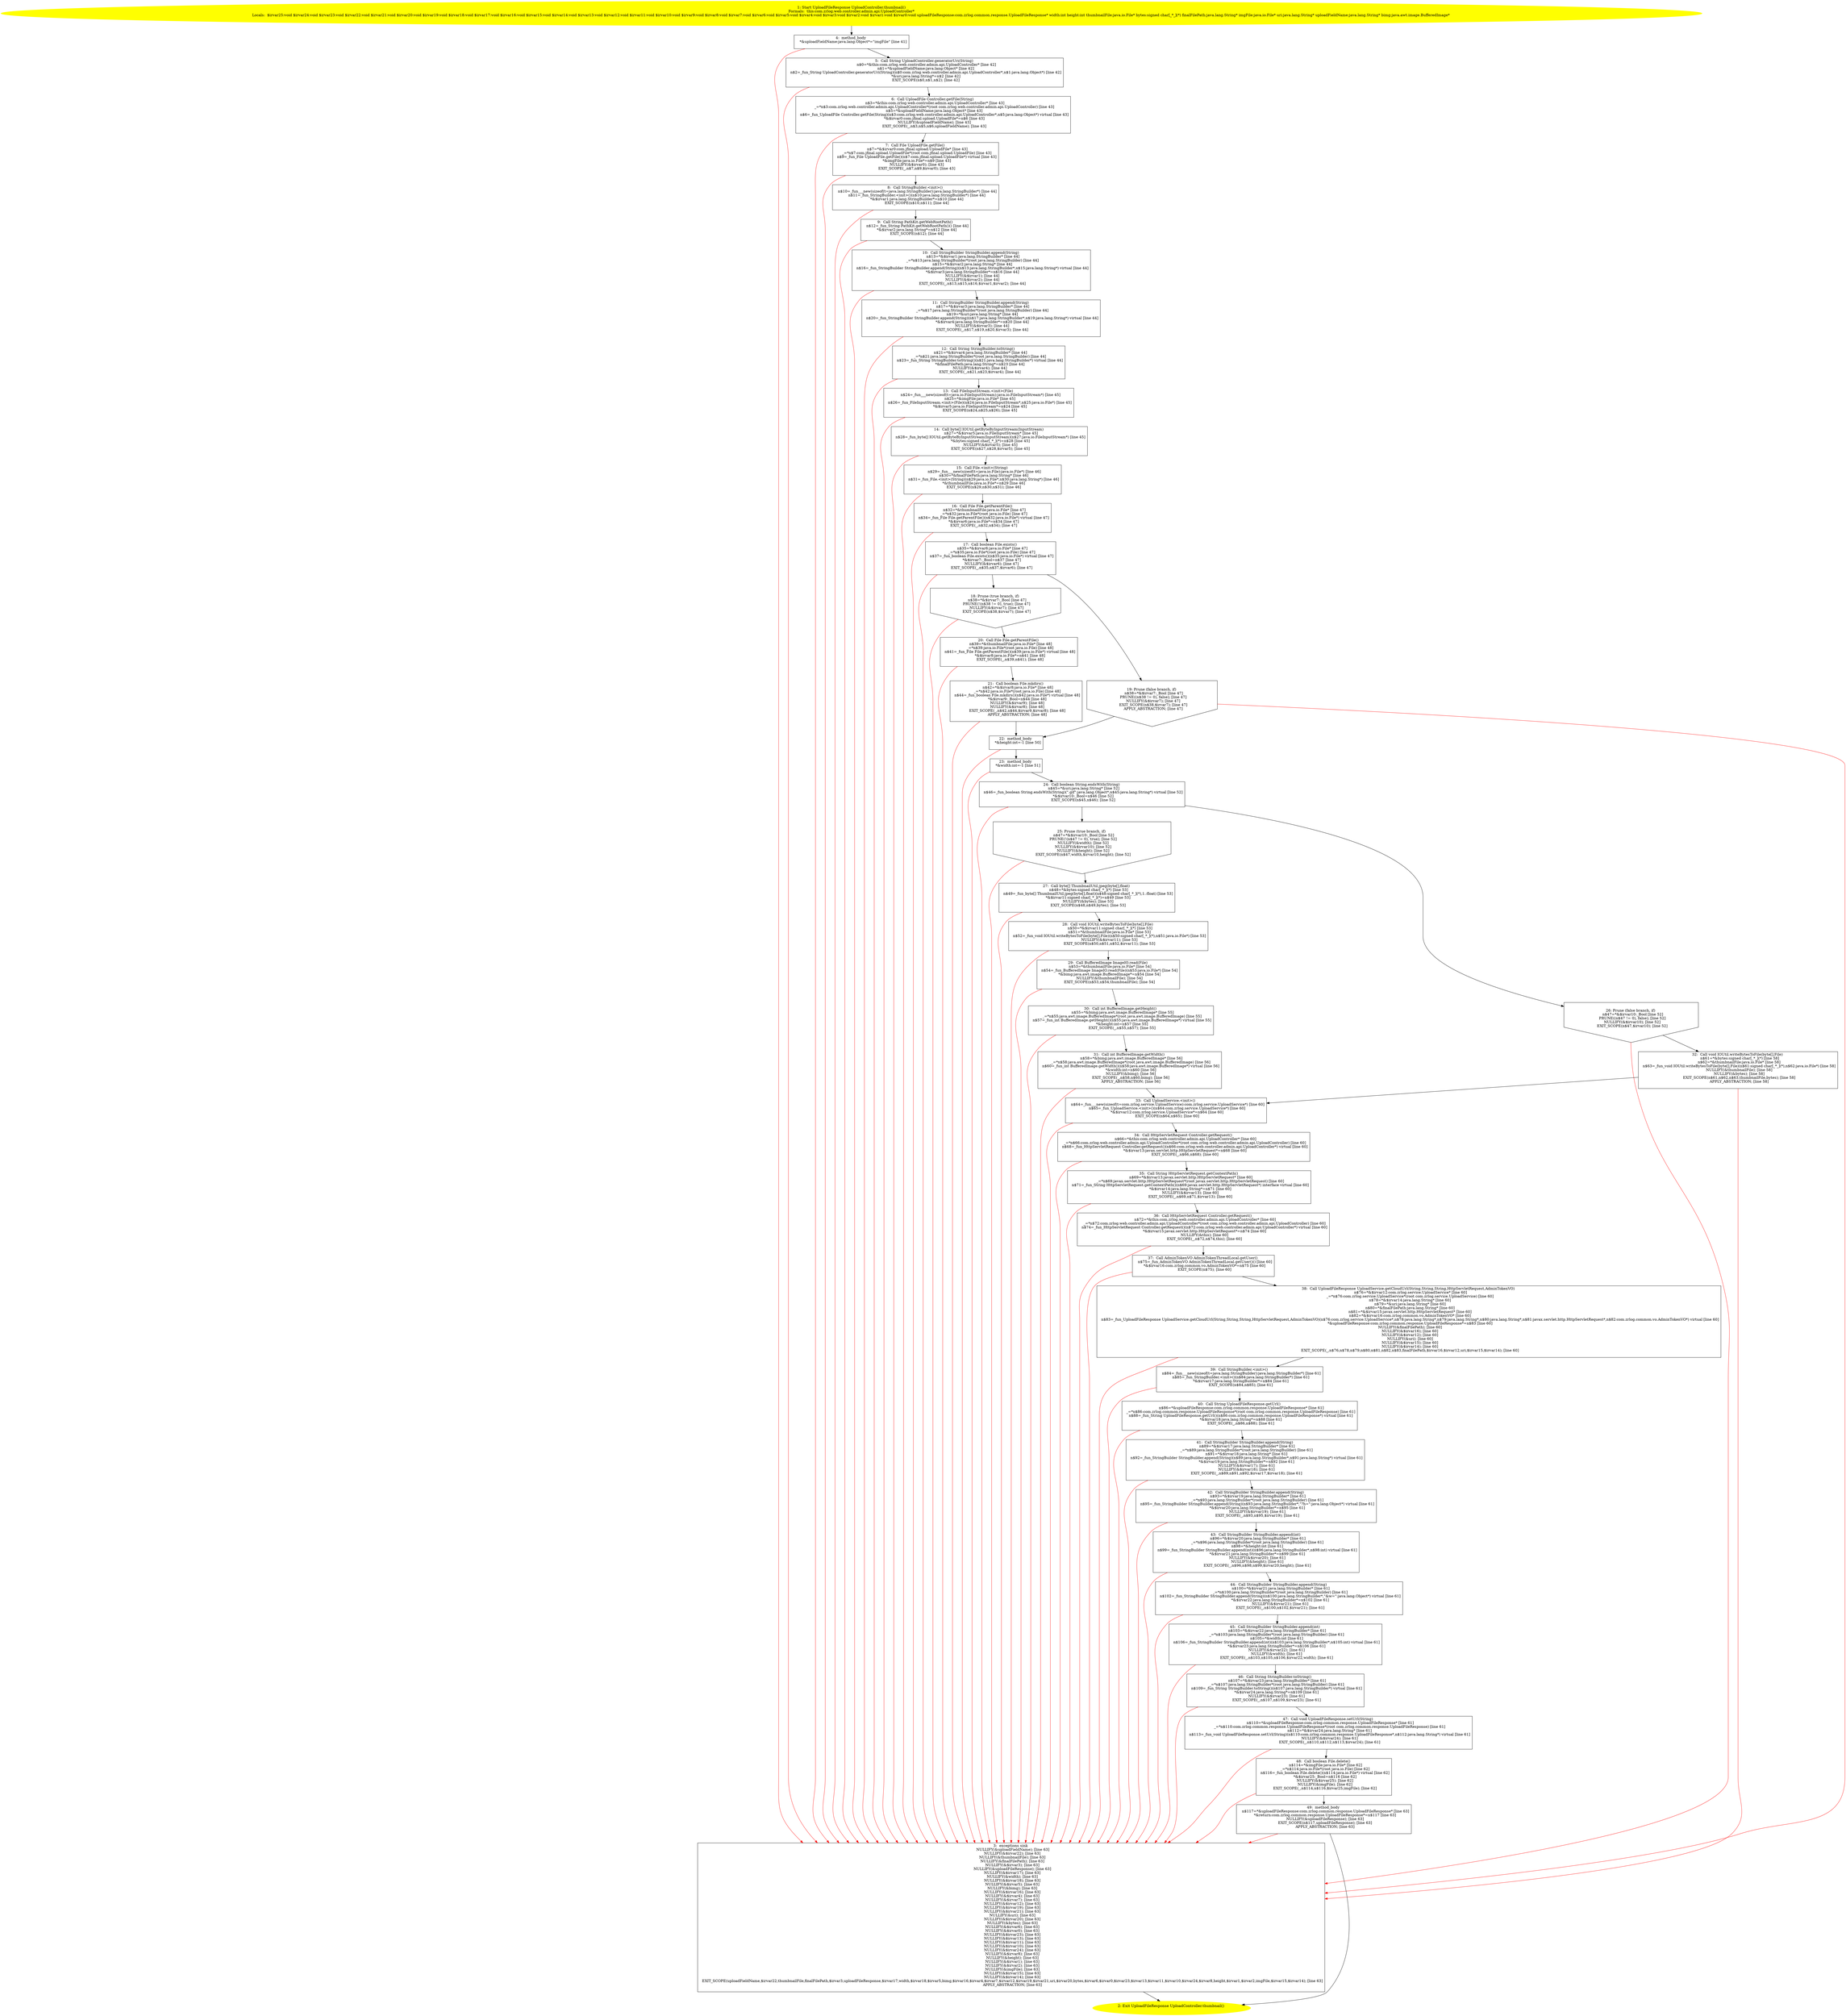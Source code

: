 /* @generated */
digraph cfg {
"com.zrlog.web.controller.admin.api.UploadController.thumbnail():com.zrlog.common.response.UploadFile.7b20290a566579d597e1da81c34c3c83_1" [label="1: Start UploadFileResponse UploadController.thumbnail()\nFormals:  this:com.zrlog.web.controller.admin.api.UploadController*\nLocals:  $irvar25:void $irvar24:void $irvar23:void $irvar22:void $irvar21:void $irvar20:void $irvar19:void $irvar18:void $irvar17:void $irvar16:void $irvar15:void $irvar14:void $irvar13:void $irvar12:void $irvar11:void $irvar10:void $irvar9:void $irvar8:void $irvar7:void $irvar6:void $irvar5:void $irvar4:void $irvar3:void $irvar2:void $irvar1:void $irvar0:void uploadFileResponse:com.zrlog.common.response.UploadFileResponse* width:int height:int thumbnailFile:java.io.File* bytes:signed char[_*_](*) finalFilePath:java.lang.String* imgFile:java.io.File* uri:java.lang.String* uploadFieldName:java.lang.String* bimg:java.awt.image.BufferedImage* \n  " color=yellow style=filled]
	

	 "com.zrlog.web.controller.admin.api.UploadController.thumbnail():com.zrlog.common.response.UploadFile.7b20290a566579d597e1da81c34c3c83_1" -> "com.zrlog.web.controller.admin.api.UploadController.thumbnail():com.zrlog.common.response.UploadFile.7b20290a566579d597e1da81c34c3c83_4" ;
"com.zrlog.web.controller.admin.api.UploadController.thumbnail():com.zrlog.common.response.UploadFile.7b20290a566579d597e1da81c34c3c83_2" [label="2: Exit UploadFileResponse UploadController.thumbnail() \n  " color=yellow style=filled]
	

"com.zrlog.web.controller.admin.api.UploadController.thumbnail():com.zrlog.common.response.UploadFile.7b20290a566579d597e1da81c34c3c83_3" [label="3:  exceptions sink \n   NULLIFY(&uploadFieldName); [line 63]\n  NULLIFY(&$irvar22); [line 63]\n  NULLIFY(&thumbnailFile); [line 63]\n  NULLIFY(&finalFilePath); [line 63]\n  NULLIFY(&$irvar3); [line 63]\n  NULLIFY(&uploadFileResponse); [line 63]\n  NULLIFY(&$irvar17); [line 63]\n  NULLIFY(&width); [line 63]\n  NULLIFY(&$irvar18); [line 63]\n  NULLIFY(&$irvar5); [line 63]\n  NULLIFY(&bimg); [line 63]\n  NULLIFY(&$irvar16); [line 63]\n  NULLIFY(&$irvar4); [line 63]\n  NULLIFY(&$irvar7); [line 63]\n  NULLIFY(&$irvar12); [line 63]\n  NULLIFY(&$irvar19); [line 63]\n  NULLIFY(&$irvar21); [line 63]\n  NULLIFY(&uri); [line 63]\n  NULLIFY(&$irvar20); [line 63]\n  NULLIFY(&bytes); [line 63]\n  NULLIFY(&$irvar6); [line 63]\n  NULLIFY(&$irvar0); [line 63]\n  NULLIFY(&$irvar23); [line 63]\n  NULLIFY(&$irvar13); [line 63]\n  NULLIFY(&$irvar11); [line 63]\n  NULLIFY(&$irvar10); [line 63]\n  NULLIFY(&$irvar24); [line 63]\n  NULLIFY(&$irvar8); [line 63]\n  NULLIFY(&height); [line 63]\n  NULLIFY(&$irvar1); [line 63]\n  NULLIFY(&$irvar2); [line 63]\n  NULLIFY(&imgFile); [line 63]\n  NULLIFY(&$irvar15); [line 63]\n  NULLIFY(&$irvar14); [line 63]\n  EXIT_SCOPE(uploadFieldName,$irvar22,thumbnailFile,finalFilePath,$irvar3,uploadFileResponse,$irvar17,width,$irvar18,$irvar5,bimg,$irvar16,$irvar4,$irvar7,$irvar12,$irvar19,$irvar21,uri,$irvar20,bytes,$irvar6,$irvar0,$irvar23,$irvar13,$irvar11,$irvar10,$irvar24,$irvar8,height,$irvar1,$irvar2,imgFile,$irvar15,$irvar14); [line 63]\n  APPLY_ABSTRACTION; [line 63]\n " shape="box"]
	

	 "com.zrlog.web.controller.admin.api.UploadController.thumbnail():com.zrlog.common.response.UploadFile.7b20290a566579d597e1da81c34c3c83_3" -> "com.zrlog.web.controller.admin.api.UploadController.thumbnail():com.zrlog.common.response.UploadFile.7b20290a566579d597e1da81c34c3c83_2" ;
"com.zrlog.web.controller.admin.api.UploadController.thumbnail():com.zrlog.common.response.UploadFile.7b20290a566579d597e1da81c34c3c83_4" [label="4:  method_body \n   *&uploadFieldName:java.lang.Object*=\"imgFile\" [line 41]\n " shape="box"]
	

	 "com.zrlog.web.controller.admin.api.UploadController.thumbnail():com.zrlog.common.response.UploadFile.7b20290a566579d597e1da81c34c3c83_4" -> "com.zrlog.web.controller.admin.api.UploadController.thumbnail():com.zrlog.common.response.UploadFile.7b20290a566579d597e1da81c34c3c83_5" ;
	 "com.zrlog.web.controller.admin.api.UploadController.thumbnail():com.zrlog.common.response.UploadFile.7b20290a566579d597e1da81c34c3c83_4" -> "com.zrlog.web.controller.admin.api.UploadController.thumbnail():com.zrlog.common.response.UploadFile.7b20290a566579d597e1da81c34c3c83_3" [color="red" ];
"com.zrlog.web.controller.admin.api.UploadController.thumbnail():com.zrlog.common.response.UploadFile.7b20290a566579d597e1da81c34c3c83_5" [label="5:  Call String UploadController.generatorUri(String) \n   n$0=*&this:com.zrlog.web.controller.admin.api.UploadController* [line 42]\n  n$1=*&uploadFieldName:java.lang.Object* [line 42]\n  n$2=_fun_String UploadController.generatorUri(String)(n$0:com.zrlog.web.controller.admin.api.UploadController*,n$1:java.lang.Object*) [line 42]\n  *&uri:java.lang.String*=n$2 [line 42]\n  EXIT_SCOPE(n$0,n$1,n$2); [line 42]\n " shape="box"]
	

	 "com.zrlog.web.controller.admin.api.UploadController.thumbnail():com.zrlog.common.response.UploadFile.7b20290a566579d597e1da81c34c3c83_5" -> "com.zrlog.web.controller.admin.api.UploadController.thumbnail():com.zrlog.common.response.UploadFile.7b20290a566579d597e1da81c34c3c83_6" ;
	 "com.zrlog.web.controller.admin.api.UploadController.thumbnail():com.zrlog.common.response.UploadFile.7b20290a566579d597e1da81c34c3c83_5" -> "com.zrlog.web.controller.admin.api.UploadController.thumbnail():com.zrlog.common.response.UploadFile.7b20290a566579d597e1da81c34c3c83_3" [color="red" ];
"com.zrlog.web.controller.admin.api.UploadController.thumbnail():com.zrlog.common.response.UploadFile.7b20290a566579d597e1da81c34c3c83_6" [label="6:  Call UploadFile Controller.getFile(String) \n   n$3=*&this:com.zrlog.web.controller.admin.api.UploadController* [line 43]\n  _=*n$3:com.zrlog.web.controller.admin.api.UploadController*(root com.zrlog.web.controller.admin.api.UploadController) [line 43]\n  n$5=*&uploadFieldName:java.lang.Object* [line 43]\n  n$6=_fun_UploadFile Controller.getFile(String)(n$3:com.zrlog.web.controller.admin.api.UploadController*,n$5:java.lang.Object*) virtual [line 43]\n  *&$irvar0:com.jfinal.upload.UploadFile*=n$6 [line 43]\n  NULLIFY(&uploadFieldName); [line 43]\n  EXIT_SCOPE(_,n$3,n$5,n$6,uploadFieldName); [line 43]\n " shape="box"]
	

	 "com.zrlog.web.controller.admin.api.UploadController.thumbnail():com.zrlog.common.response.UploadFile.7b20290a566579d597e1da81c34c3c83_6" -> "com.zrlog.web.controller.admin.api.UploadController.thumbnail():com.zrlog.common.response.UploadFile.7b20290a566579d597e1da81c34c3c83_7" ;
	 "com.zrlog.web.controller.admin.api.UploadController.thumbnail():com.zrlog.common.response.UploadFile.7b20290a566579d597e1da81c34c3c83_6" -> "com.zrlog.web.controller.admin.api.UploadController.thumbnail():com.zrlog.common.response.UploadFile.7b20290a566579d597e1da81c34c3c83_3" [color="red" ];
"com.zrlog.web.controller.admin.api.UploadController.thumbnail():com.zrlog.common.response.UploadFile.7b20290a566579d597e1da81c34c3c83_7" [label="7:  Call File UploadFile.getFile() \n   n$7=*&$irvar0:com.jfinal.upload.UploadFile* [line 43]\n  _=*n$7:com.jfinal.upload.UploadFile*(root com.jfinal.upload.UploadFile) [line 43]\n  n$9=_fun_File UploadFile.getFile()(n$7:com.jfinal.upload.UploadFile*) virtual [line 43]\n  *&imgFile:java.io.File*=n$9 [line 43]\n  NULLIFY(&$irvar0); [line 43]\n  EXIT_SCOPE(_,n$7,n$9,$irvar0); [line 43]\n " shape="box"]
	

	 "com.zrlog.web.controller.admin.api.UploadController.thumbnail():com.zrlog.common.response.UploadFile.7b20290a566579d597e1da81c34c3c83_7" -> "com.zrlog.web.controller.admin.api.UploadController.thumbnail():com.zrlog.common.response.UploadFile.7b20290a566579d597e1da81c34c3c83_8" ;
	 "com.zrlog.web.controller.admin.api.UploadController.thumbnail():com.zrlog.common.response.UploadFile.7b20290a566579d597e1da81c34c3c83_7" -> "com.zrlog.web.controller.admin.api.UploadController.thumbnail():com.zrlog.common.response.UploadFile.7b20290a566579d597e1da81c34c3c83_3" [color="red" ];
"com.zrlog.web.controller.admin.api.UploadController.thumbnail():com.zrlog.common.response.UploadFile.7b20290a566579d597e1da81c34c3c83_8" [label="8:  Call StringBuilder.<init>() \n   n$10=_fun___new(sizeof(t=java.lang.StringBuilder):java.lang.StringBuilder*) [line 44]\n  n$11=_fun_StringBuilder.<init>()(n$10:java.lang.StringBuilder*) [line 44]\n  *&$irvar1:java.lang.StringBuilder*=n$10 [line 44]\n  EXIT_SCOPE(n$10,n$11); [line 44]\n " shape="box"]
	

	 "com.zrlog.web.controller.admin.api.UploadController.thumbnail():com.zrlog.common.response.UploadFile.7b20290a566579d597e1da81c34c3c83_8" -> "com.zrlog.web.controller.admin.api.UploadController.thumbnail():com.zrlog.common.response.UploadFile.7b20290a566579d597e1da81c34c3c83_9" ;
	 "com.zrlog.web.controller.admin.api.UploadController.thumbnail():com.zrlog.common.response.UploadFile.7b20290a566579d597e1da81c34c3c83_8" -> "com.zrlog.web.controller.admin.api.UploadController.thumbnail():com.zrlog.common.response.UploadFile.7b20290a566579d597e1da81c34c3c83_3" [color="red" ];
"com.zrlog.web.controller.admin.api.UploadController.thumbnail():com.zrlog.common.response.UploadFile.7b20290a566579d597e1da81c34c3c83_9" [label="9:  Call String PathKit.getWebRootPath() \n   n$12=_fun_String PathKit.getWebRootPath()() [line 44]\n  *&$irvar2:java.lang.String*=n$12 [line 44]\n  EXIT_SCOPE(n$12); [line 44]\n " shape="box"]
	

	 "com.zrlog.web.controller.admin.api.UploadController.thumbnail():com.zrlog.common.response.UploadFile.7b20290a566579d597e1da81c34c3c83_9" -> "com.zrlog.web.controller.admin.api.UploadController.thumbnail():com.zrlog.common.response.UploadFile.7b20290a566579d597e1da81c34c3c83_10" ;
	 "com.zrlog.web.controller.admin.api.UploadController.thumbnail():com.zrlog.common.response.UploadFile.7b20290a566579d597e1da81c34c3c83_9" -> "com.zrlog.web.controller.admin.api.UploadController.thumbnail():com.zrlog.common.response.UploadFile.7b20290a566579d597e1da81c34c3c83_3" [color="red" ];
"com.zrlog.web.controller.admin.api.UploadController.thumbnail():com.zrlog.common.response.UploadFile.7b20290a566579d597e1da81c34c3c83_10" [label="10:  Call StringBuilder StringBuilder.append(String) \n   n$13=*&$irvar1:java.lang.StringBuilder* [line 44]\n  _=*n$13:java.lang.StringBuilder*(root java.lang.StringBuilder) [line 44]\n  n$15=*&$irvar2:java.lang.String* [line 44]\n  n$16=_fun_StringBuilder StringBuilder.append(String)(n$13:java.lang.StringBuilder*,n$15:java.lang.String*) virtual [line 44]\n  *&$irvar3:java.lang.StringBuilder*=n$16 [line 44]\n  NULLIFY(&$irvar1); [line 44]\n  NULLIFY(&$irvar2); [line 44]\n  EXIT_SCOPE(_,n$13,n$15,n$16,$irvar1,$irvar2); [line 44]\n " shape="box"]
	

	 "com.zrlog.web.controller.admin.api.UploadController.thumbnail():com.zrlog.common.response.UploadFile.7b20290a566579d597e1da81c34c3c83_10" -> "com.zrlog.web.controller.admin.api.UploadController.thumbnail():com.zrlog.common.response.UploadFile.7b20290a566579d597e1da81c34c3c83_11" ;
	 "com.zrlog.web.controller.admin.api.UploadController.thumbnail():com.zrlog.common.response.UploadFile.7b20290a566579d597e1da81c34c3c83_10" -> "com.zrlog.web.controller.admin.api.UploadController.thumbnail():com.zrlog.common.response.UploadFile.7b20290a566579d597e1da81c34c3c83_3" [color="red" ];
"com.zrlog.web.controller.admin.api.UploadController.thumbnail():com.zrlog.common.response.UploadFile.7b20290a566579d597e1da81c34c3c83_11" [label="11:  Call StringBuilder StringBuilder.append(String) \n   n$17=*&$irvar3:java.lang.StringBuilder* [line 44]\n  _=*n$17:java.lang.StringBuilder*(root java.lang.StringBuilder) [line 44]\n  n$19=*&uri:java.lang.String* [line 44]\n  n$20=_fun_StringBuilder StringBuilder.append(String)(n$17:java.lang.StringBuilder*,n$19:java.lang.String*) virtual [line 44]\n  *&$irvar4:java.lang.StringBuilder*=n$20 [line 44]\n  NULLIFY(&$irvar3); [line 44]\n  EXIT_SCOPE(_,n$17,n$19,n$20,$irvar3); [line 44]\n " shape="box"]
	

	 "com.zrlog.web.controller.admin.api.UploadController.thumbnail():com.zrlog.common.response.UploadFile.7b20290a566579d597e1da81c34c3c83_11" -> "com.zrlog.web.controller.admin.api.UploadController.thumbnail():com.zrlog.common.response.UploadFile.7b20290a566579d597e1da81c34c3c83_12" ;
	 "com.zrlog.web.controller.admin.api.UploadController.thumbnail():com.zrlog.common.response.UploadFile.7b20290a566579d597e1da81c34c3c83_11" -> "com.zrlog.web.controller.admin.api.UploadController.thumbnail():com.zrlog.common.response.UploadFile.7b20290a566579d597e1da81c34c3c83_3" [color="red" ];
"com.zrlog.web.controller.admin.api.UploadController.thumbnail():com.zrlog.common.response.UploadFile.7b20290a566579d597e1da81c34c3c83_12" [label="12:  Call String StringBuilder.toString() \n   n$21=*&$irvar4:java.lang.StringBuilder* [line 44]\n  _=*n$21:java.lang.StringBuilder*(root java.lang.StringBuilder) [line 44]\n  n$23=_fun_String StringBuilder.toString()(n$21:java.lang.StringBuilder*) virtual [line 44]\n  *&finalFilePath:java.lang.String*=n$23 [line 44]\n  NULLIFY(&$irvar4); [line 44]\n  EXIT_SCOPE(_,n$21,n$23,$irvar4); [line 44]\n " shape="box"]
	

	 "com.zrlog.web.controller.admin.api.UploadController.thumbnail():com.zrlog.common.response.UploadFile.7b20290a566579d597e1da81c34c3c83_12" -> "com.zrlog.web.controller.admin.api.UploadController.thumbnail():com.zrlog.common.response.UploadFile.7b20290a566579d597e1da81c34c3c83_13" ;
	 "com.zrlog.web.controller.admin.api.UploadController.thumbnail():com.zrlog.common.response.UploadFile.7b20290a566579d597e1da81c34c3c83_12" -> "com.zrlog.web.controller.admin.api.UploadController.thumbnail():com.zrlog.common.response.UploadFile.7b20290a566579d597e1da81c34c3c83_3" [color="red" ];
"com.zrlog.web.controller.admin.api.UploadController.thumbnail():com.zrlog.common.response.UploadFile.7b20290a566579d597e1da81c34c3c83_13" [label="13:  Call FileInputStream.<init>(File) \n   n$24=_fun___new(sizeof(t=java.io.FileInputStream):java.io.FileInputStream*) [line 45]\n  n$25=*&imgFile:java.io.File* [line 45]\n  n$26=_fun_FileInputStream.<init>(File)(n$24:java.io.FileInputStream*,n$25:java.io.File*) [line 45]\n  *&$irvar5:java.io.FileInputStream*=n$24 [line 45]\n  EXIT_SCOPE(n$24,n$25,n$26); [line 45]\n " shape="box"]
	

	 "com.zrlog.web.controller.admin.api.UploadController.thumbnail():com.zrlog.common.response.UploadFile.7b20290a566579d597e1da81c34c3c83_13" -> "com.zrlog.web.controller.admin.api.UploadController.thumbnail():com.zrlog.common.response.UploadFile.7b20290a566579d597e1da81c34c3c83_14" ;
	 "com.zrlog.web.controller.admin.api.UploadController.thumbnail():com.zrlog.common.response.UploadFile.7b20290a566579d597e1da81c34c3c83_13" -> "com.zrlog.web.controller.admin.api.UploadController.thumbnail():com.zrlog.common.response.UploadFile.7b20290a566579d597e1da81c34c3c83_3" [color="red" ];
"com.zrlog.web.controller.admin.api.UploadController.thumbnail():com.zrlog.common.response.UploadFile.7b20290a566579d597e1da81c34c3c83_14" [label="14:  Call byte[] IOUtil.getByteByInputStream(InputStream) \n   n$27=*&$irvar5:java.io.FileInputStream* [line 45]\n  n$28=_fun_byte[] IOUtil.getByteByInputStream(InputStream)(n$27:java.io.FileInputStream*) [line 45]\n  *&bytes:signed char[_*_](*)=n$28 [line 45]\n  NULLIFY(&$irvar5); [line 45]\n  EXIT_SCOPE(n$27,n$28,$irvar5); [line 45]\n " shape="box"]
	

	 "com.zrlog.web.controller.admin.api.UploadController.thumbnail():com.zrlog.common.response.UploadFile.7b20290a566579d597e1da81c34c3c83_14" -> "com.zrlog.web.controller.admin.api.UploadController.thumbnail():com.zrlog.common.response.UploadFile.7b20290a566579d597e1da81c34c3c83_15" ;
	 "com.zrlog.web.controller.admin.api.UploadController.thumbnail():com.zrlog.common.response.UploadFile.7b20290a566579d597e1da81c34c3c83_14" -> "com.zrlog.web.controller.admin.api.UploadController.thumbnail():com.zrlog.common.response.UploadFile.7b20290a566579d597e1da81c34c3c83_3" [color="red" ];
"com.zrlog.web.controller.admin.api.UploadController.thumbnail():com.zrlog.common.response.UploadFile.7b20290a566579d597e1da81c34c3c83_15" [label="15:  Call File.<init>(String) \n   n$29=_fun___new(sizeof(t=java.io.File):java.io.File*) [line 46]\n  n$30=*&finalFilePath:java.lang.String* [line 46]\n  n$31=_fun_File.<init>(String)(n$29:java.io.File*,n$30:java.lang.String*) [line 46]\n  *&thumbnailFile:java.io.File*=n$29 [line 46]\n  EXIT_SCOPE(n$29,n$30,n$31); [line 46]\n " shape="box"]
	

	 "com.zrlog.web.controller.admin.api.UploadController.thumbnail():com.zrlog.common.response.UploadFile.7b20290a566579d597e1da81c34c3c83_15" -> "com.zrlog.web.controller.admin.api.UploadController.thumbnail():com.zrlog.common.response.UploadFile.7b20290a566579d597e1da81c34c3c83_16" ;
	 "com.zrlog.web.controller.admin.api.UploadController.thumbnail():com.zrlog.common.response.UploadFile.7b20290a566579d597e1da81c34c3c83_15" -> "com.zrlog.web.controller.admin.api.UploadController.thumbnail():com.zrlog.common.response.UploadFile.7b20290a566579d597e1da81c34c3c83_3" [color="red" ];
"com.zrlog.web.controller.admin.api.UploadController.thumbnail():com.zrlog.common.response.UploadFile.7b20290a566579d597e1da81c34c3c83_16" [label="16:  Call File File.getParentFile() \n   n$32=*&thumbnailFile:java.io.File* [line 47]\n  _=*n$32:java.io.File*(root java.io.File) [line 47]\n  n$34=_fun_File File.getParentFile()(n$32:java.io.File*) virtual [line 47]\n  *&$irvar6:java.io.File*=n$34 [line 47]\n  EXIT_SCOPE(_,n$32,n$34); [line 47]\n " shape="box"]
	

	 "com.zrlog.web.controller.admin.api.UploadController.thumbnail():com.zrlog.common.response.UploadFile.7b20290a566579d597e1da81c34c3c83_16" -> "com.zrlog.web.controller.admin.api.UploadController.thumbnail():com.zrlog.common.response.UploadFile.7b20290a566579d597e1da81c34c3c83_17" ;
	 "com.zrlog.web.controller.admin.api.UploadController.thumbnail():com.zrlog.common.response.UploadFile.7b20290a566579d597e1da81c34c3c83_16" -> "com.zrlog.web.controller.admin.api.UploadController.thumbnail():com.zrlog.common.response.UploadFile.7b20290a566579d597e1da81c34c3c83_3" [color="red" ];
"com.zrlog.web.controller.admin.api.UploadController.thumbnail():com.zrlog.common.response.UploadFile.7b20290a566579d597e1da81c34c3c83_17" [label="17:  Call boolean File.exists() \n   n$35=*&$irvar6:java.io.File* [line 47]\n  _=*n$35:java.io.File*(root java.io.File) [line 47]\n  n$37=_fun_boolean File.exists()(n$35:java.io.File*) virtual [line 47]\n  *&$irvar7:_Bool=n$37 [line 47]\n  NULLIFY(&$irvar6); [line 47]\n  EXIT_SCOPE(_,n$35,n$37,$irvar6); [line 47]\n " shape="box"]
	

	 "com.zrlog.web.controller.admin.api.UploadController.thumbnail():com.zrlog.common.response.UploadFile.7b20290a566579d597e1da81c34c3c83_17" -> "com.zrlog.web.controller.admin.api.UploadController.thumbnail():com.zrlog.common.response.UploadFile.7b20290a566579d597e1da81c34c3c83_18" ;
	 "com.zrlog.web.controller.admin.api.UploadController.thumbnail():com.zrlog.common.response.UploadFile.7b20290a566579d597e1da81c34c3c83_17" -> "com.zrlog.web.controller.admin.api.UploadController.thumbnail():com.zrlog.common.response.UploadFile.7b20290a566579d597e1da81c34c3c83_19" ;
	 "com.zrlog.web.controller.admin.api.UploadController.thumbnail():com.zrlog.common.response.UploadFile.7b20290a566579d597e1da81c34c3c83_17" -> "com.zrlog.web.controller.admin.api.UploadController.thumbnail():com.zrlog.common.response.UploadFile.7b20290a566579d597e1da81c34c3c83_3" [color="red" ];
"com.zrlog.web.controller.admin.api.UploadController.thumbnail():com.zrlog.common.response.UploadFile.7b20290a566579d597e1da81c34c3c83_18" [label="18: Prune (true branch, if) \n   n$38=*&$irvar7:_Bool [line 47]\n  PRUNE(!(n$38 != 0), true); [line 47]\n  NULLIFY(&$irvar7); [line 47]\n  EXIT_SCOPE(n$38,$irvar7); [line 47]\n " shape="invhouse"]
	

	 "com.zrlog.web.controller.admin.api.UploadController.thumbnail():com.zrlog.common.response.UploadFile.7b20290a566579d597e1da81c34c3c83_18" -> "com.zrlog.web.controller.admin.api.UploadController.thumbnail():com.zrlog.common.response.UploadFile.7b20290a566579d597e1da81c34c3c83_20" ;
	 "com.zrlog.web.controller.admin.api.UploadController.thumbnail():com.zrlog.common.response.UploadFile.7b20290a566579d597e1da81c34c3c83_18" -> "com.zrlog.web.controller.admin.api.UploadController.thumbnail():com.zrlog.common.response.UploadFile.7b20290a566579d597e1da81c34c3c83_3" [color="red" ];
"com.zrlog.web.controller.admin.api.UploadController.thumbnail():com.zrlog.common.response.UploadFile.7b20290a566579d597e1da81c34c3c83_19" [label="19: Prune (false branch, if) \n   n$38=*&$irvar7:_Bool [line 47]\n  PRUNE((n$38 != 0), false); [line 47]\n  NULLIFY(&$irvar7); [line 47]\n  EXIT_SCOPE(n$38,$irvar7); [line 47]\n  APPLY_ABSTRACTION; [line 47]\n " shape="invhouse"]
	

	 "com.zrlog.web.controller.admin.api.UploadController.thumbnail():com.zrlog.common.response.UploadFile.7b20290a566579d597e1da81c34c3c83_19" -> "com.zrlog.web.controller.admin.api.UploadController.thumbnail():com.zrlog.common.response.UploadFile.7b20290a566579d597e1da81c34c3c83_22" ;
	 "com.zrlog.web.controller.admin.api.UploadController.thumbnail():com.zrlog.common.response.UploadFile.7b20290a566579d597e1da81c34c3c83_19" -> "com.zrlog.web.controller.admin.api.UploadController.thumbnail():com.zrlog.common.response.UploadFile.7b20290a566579d597e1da81c34c3c83_3" [color="red" ];
"com.zrlog.web.controller.admin.api.UploadController.thumbnail():com.zrlog.common.response.UploadFile.7b20290a566579d597e1da81c34c3c83_20" [label="20:  Call File File.getParentFile() \n   n$39=*&thumbnailFile:java.io.File* [line 48]\n  _=*n$39:java.io.File*(root java.io.File) [line 48]\n  n$41=_fun_File File.getParentFile()(n$39:java.io.File*) virtual [line 48]\n  *&$irvar8:java.io.File*=n$41 [line 48]\n  EXIT_SCOPE(_,n$39,n$41); [line 48]\n " shape="box"]
	

	 "com.zrlog.web.controller.admin.api.UploadController.thumbnail():com.zrlog.common.response.UploadFile.7b20290a566579d597e1da81c34c3c83_20" -> "com.zrlog.web.controller.admin.api.UploadController.thumbnail():com.zrlog.common.response.UploadFile.7b20290a566579d597e1da81c34c3c83_21" ;
	 "com.zrlog.web.controller.admin.api.UploadController.thumbnail():com.zrlog.common.response.UploadFile.7b20290a566579d597e1da81c34c3c83_20" -> "com.zrlog.web.controller.admin.api.UploadController.thumbnail():com.zrlog.common.response.UploadFile.7b20290a566579d597e1da81c34c3c83_3" [color="red" ];
"com.zrlog.web.controller.admin.api.UploadController.thumbnail():com.zrlog.common.response.UploadFile.7b20290a566579d597e1da81c34c3c83_21" [label="21:  Call boolean File.mkdirs() \n   n$42=*&$irvar8:java.io.File* [line 48]\n  _=*n$42:java.io.File*(root java.io.File) [line 48]\n  n$44=_fun_boolean File.mkdirs()(n$42:java.io.File*) virtual [line 48]\n  *&$irvar9:_Bool=n$44 [line 48]\n  NULLIFY(&$irvar9); [line 48]\n  NULLIFY(&$irvar8); [line 48]\n  EXIT_SCOPE(_,n$42,n$44,$irvar9,$irvar8); [line 48]\n  APPLY_ABSTRACTION; [line 48]\n " shape="box"]
	

	 "com.zrlog.web.controller.admin.api.UploadController.thumbnail():com.zrlog.common.response.UploadFile.7b20290a566579d597e1da81c34c3c83_21" -> "com.zrlog.web.controller.admin.api.UploadController.thumbnail():com.zrlog.common.response.UploadFile.7b20290a566579d597e1da81c34c3c83_22" ;
	 "com.zrlog.web.controller.admin.api.UploadController.thumbnail():com.zrlog.common.response.UploadFile.7b20290a566579d597e1da81c34c3c83_21" -> "com.zrlog.web.controller.admin.api.UploadController.thumbnail():com.zrlog.common.response.UploadFile.7b20290a566579d597e1da81c34c3c83_3" [color="red" ];
"com.zrlog.web.controller.admin.api.UploadController.thumbnail():com.zrlog.common.response.UploadFile.7b20290a566579d597e1da81c34c3c83_22" [label="22:  method_body \n   *&height:int=-1 [line 50]\n " shape="box"]
	

	 "com.zrlog.web.controller.admin.api.UploadController.thumbnail():com.zrlog.common.response.UploadFile.7b20290a566579d597e1da81c34c3c83_22" -> "com.zrlog.web.controller.admin.api.UploadController.thumbnail():com.zrlog.common.response.UploadFile.7b20290a566579d597e1da81c34c3c83_23" ;
	 "com.zrlog.web.controller.admin.api.UploadController.thumbnail():com.zrlog.common.response.UploadFile.7b20290a566579d597e1da81c34c3c83_22" -> "com.zrlog.web.controller.admin.api.UploadController.thumbnail():com.zrlog.common.response.UploadFile.7b20290a566579d597e1da81c34c3c83_3" [color="red" ];
"com.zrlog.web.controller.admin.api.UploadController.thumbnail():com.zrlog.common.response.UploadFile.7b20290a566579d597e1da81c34c3c83_23" [label="23:  method_body \n   *&width:int=-1 [line 51]\n " shape="box"]
	

	 "com.zrlog.web.controller.admin.api.UploadController.thumbnail():com.zrlog.common.response.UploadFile.7b20290a566579d597e1da81c34c3c83_23" -> "com.zrlog.web.controller.admin.api.UploadController.thumbnail():com.zrlog.common.response.UploadFile.7b20290a566579d597e1da81c34c3c83_24" ;
	 "com.zrlog.web.controller.admin.api.UploadController.thumbnail():com.zrlog.common.response.UploadFile.7b20290a566579d597e1da81c34c3c83_23" -> "com.zrlog.web.controller.admin.api.UploadController.thumbnail():com.zrlog.common.response.UploadFile.7b20290a566579d597e1da81c34c3c83_3" [color="red" ];
"com.zrlog.web.controller.admin.api.UploadController.thumbnail():com.zrlog.common.response.UploadFile.7b20290a566579d597e1da81c34c3c83_24" [label="24:  Call boolean String.endsWith(String) \n   n$45=*&uri:java.lang.String* [line 52]\n  n$46=_fun_boolean String.endsWith(String)(\".gif\":java.lang.Object*,n$45:java.lang.String*) virtual [line 52]\n  *&$irvar10:_Bool=n$46 [line 52]\n  EXIT_SCOPE(n$45,n$46); [line 52]\n " shape="box"]
	

	 "com.zrlog.web.controller.admin.api.UploadController.thumbnail():com.zrlog.common.response.UploadFile.7b20290a566579d597e1da81c34c3c83_24" -> "com.zrlog.web.controller.admin.api.UploadController.thumbnail():com.zrlog.common.response.UploadFile.7b20290a566579d597e1da81c34c3c83_25" ;
	 "com.zrlog.web.controller.admin.api.UploadController.thumbnail():com.zrlog.common.response.UploadFile.7b20290a566579d597e1da81c34c3c83_24" -> "com.zrlog.web.controller.admin.api.UploadController.thumbnail():com.zrlog.common.response.UploadFile.7b20290a566579d597e1da81c34c3c83_26" ;
	 "com.zrlog.web.controller.admin.api.UploadController.thumbnail():com.zrlog.common.response.UploadFile.7b20290a566579d597e1da81c34c3c83_24" -> "com.zrlog.web.controller.admin.api.UploadController.thumbnail():com.zrlog.common.response.UploadFile.7b20290a566579d597e1da81c34c3c83_3" [color="red" ];
"com.zrlog.web.controller.admin.api.UploadController.thumbnail():com.zrlog.common.response.UploadFile.7b20290a566579d597e1da81c34c3c83_25" [label="25: Prune (true branch, if) \n   n$47=*&$irvar10:_Bool [line 52]\n  PRUNE(!(n$47 != 0), true); [line 52]\n  NULLIFY(&width); [line 52]\n  NULLIFY(&$irvar10); [line 52]\n  NULLIFY(&height); [line 52]\n  EXIT_SCOPE(n$47,width,$irvar10,height); [line 52]\n " shape="invhouse"]
	

	 "com.zrlog.web.controller.admin.api.UploadController.thumbnail():com.zrlog.common.response.UploadFile.7b20290a566579d597e1da81c34c3c83_25" -> "com.zrlog.web.controller.admin.api.UploadController.thumbnail():com.zrlog.common.response.UploadFile.7b20290a566579d597e1da81c34c3c83_27" ;
	 "com.zrlog.web.controller.admin.api.UploadController.thumbnail():com.zrlog.common.response.UploadFile.7b20290a566579d597e1da81c34c3c83_25" -> "com.zrlog.web.controller.admin.api.UploadController.thumbnail():com.zrlog.common.response.UploadFile.7b20290a566579d597e1da81c34c3c83_3" [color="red" ];
"com.zrlog.web.controller.admin.api.UploadController.thumbnail():com.zrlog.common.response.UploadFile.7b20290a566579d597e1da81c34c3c83_26" [label="26: Prune (false branch, if) \n   n$47=*&$irvar10:_Bool [line 52]\n  PRUNE((n$47 != 0), false); [line 52]\n  NULLIFY(&$irvar10); [line 52]\n  EXIT_SCOPE(n$47,$irvar10); [line 52]\n " shape="invhouse"]
	

	 "com.zrlog.web.controller.admin.api.UploadController.thumbnail():com.zrlog.common.response.UploadFile.7b20290a566579d597e1da81c34c3c83_26" -> "com.zrlog.web.controller.admin.api.UploadController.thumbnail():com.zrlog.common.response.UploadFile.7b20290a566579d597e1da81c34c3c83_32" ;
	 "com.zrlog.web.controller.admin.api.UploadController.thumbnail():com.zrlog.common.response.UploadFile.7b20290a566579d597e1da81c34c3c83_26" -> "com.zrlog.web.controller.admin.api.UploadController.thumbnail():com.zrlog.common.response.UploadFile.7b20290a566579d597e1da81c34c3c83_3" [color="red" ];
"com.zrlog.web.controller.admin.api.UploadController.thumbnail():com.zrlog.common.response.UploadFile.7b20290a566579d597e1da81c34c3c83_27" [label="27:  Call byte[] ThumbnailUtil.jpeg(byte[],float) \n   n$48=*&bytes:signed char[_*_](*) [line 53]\n  n$49=_fun_byte[] ThumbnailUtil.jpeg(byte[],float)(n$48:signed char[_*_](*),1.:float) [line 53]\n  *&$irvar11:signed char[_*_](*)=n$49 [line 53]\n  NULLIFY(&bytes); [line 53]\n  EXIT_SCOPE(n$48,n$49,bytes); [line 53]\n " shape="box"]
	

	 "com.zrlog.web.controller.admin.api.UploadController.thumbnail():com.zrlog.common.response.UploadFile.7b20290a566579d597e1da81c34c3c83_27" -> "com.zrlog.web.controller.admin.api.UploadController.thumbnail():com.zrlog.common.response.UploadFile.7b20290a566579d597e1da81c34c3c83_28" ;
	 "com.zrlog.web.controller.admin.api.UploadController.thumbnail():com.zrlog.common.response.UploadFile.7b20290a566579d597e1da81c34c3c83_27" -> "com.zrlog.web.controller.admin.api.UploadController.thumbnail():com.zrlog.common.response.UploadFile.7b20290a566579d597e1da81c34c3c83_3" [color="red" ];
"com.zrlog.web.controller.admin.api.UploadController.thumbnail():com.zrlog.common.response.UploadFile.7b20290a566579d597e1da81c34c3c83_28" [label="28:  Call void IOUtil.writeBytesToFile(byte[],File) \n   n$50=*&$irvar11:signed char[_*_](*) [line 53]\n  n$51=*&thumbnailFile:java.io.File* [line 53]\n  n$52=_fun_void IOUtil.writeBytesToFile(byte[],File)(n$50:signed char[_*_](*),n$51:java.io.File*) [line 53]\n  NULLIFY(&$irvar11); [line 53]\n  EXIT_SCOPE(n$50,n$51,n$52,$irvar11); [line 53]\n " shape="box"]
	

	 "com.zrlog.web.controller.admin.api.UploadController.thumbnail():com.zrlog.common.response.UploadFile.7b20290a566579d597e1da81c34c3c83_28" -> "com.zrlog.web.controller.admin.api.UploadController.thumbnail():com.zrlog.common.response.UploadFile.7b20290a566579d597e1da81c34c3c83_29" ;
	 "com.zrlog.web.controller.admin.api.UploadController.thumbnail():com.zrlog.common.response.UploadFile.7b20290a566579d597e1da81c34c3c83_28" -> "com.zrlog.web.controller.admin.api.UploadController.thumbnail():com.zrlog.common.response.UploadFile.7b20290a566579d597e1da81c34c3c83_3" [color="red" ];
"com.zrlog.web.controller.admin.api.UploadController.thumbnail():com.zrlog.common.response.UploadFile.7b20290a566579d597e1da81c34c3c83_29" [label="29:  Call BufferedImage ImageIO.read(File) \n   n$53=*&thumbnailFile:java.io.File* [line 54]\n  n$54=_fun_BufferedImage ImageIO.read(File)(n$53:java.io.File*) [line 54]\n  *&bimg:java.awt.image.BufferedImage*=n$54 [line 54]\n  NULLIFY(&thumbnailFile); [line 54]\n  EXIT_SCOPE(n$53,n$54,thumbnailFile); [line 54]\n " shape="box"]
	

	 "com.zrlog.web.controller.admin.api.UploadController.thumbnail():com.zrlog.common.response.UploadFile.7b20290a566579d597e1da81c34c3c83_29" -> "com.zrlog.web.controller.admin.api.UploadController.thumbnail():com.zrlog.common.response.UploadFile.7b20290a566579d597e1da81c34c3c83_30" ;
	 "com.zrlog.web.controller.admin.api.UploadController.thumbnail():com.zrlog.common.response.UploadFile.7b20290a566579d597e1da81c34c3c83_29" -> "com.zrlog.web.controller.admin.api.UploadController.thumbnail():com.zrlog.common.response.UploadFile.7b20290a566579d597e1da81c34c3c83_3" [color="red" ];
"com.zrlog.web.controller.admin.api.UploadController.thumbnail():com.zrlog.common.response.UploadFile.7b20290a566579d597e1da81c34c3c83_30" [label="30:  Call int BufferedImage.getHeight() \n   n$55=*&bimg:java.awt.image.BufferedImage* [line 55]\n  _=*n$55:java.awt.image.BufferedImage*(root java.awt.image.BufferedImage) [line 55]\n  n$57=_fun_int BufferedImage.getHeight()(n$55:java.awt.image.BufferedImage*) virtual [line 55]\n  *&height:int=n$57 [line 55]\n  EXIT_SCOPE(_,n$55,n$57); [line 55]\n " shape="box"]
	

	 "com.zrlog.web.controller.admin.api.UploadController.thumbnail():com.zrlog.common.response.UploadFile.7b20290a566579d597e1da81c34c3c83_30" -> "com.zrlog.web.controller.admin.api.UploadController.thumbnail():com.zrlog.common.response.UploadFile.7b20290a566579d597e1da81c34c3c83_31" ;
	 "com.zrlog.web.controller.admin.api.UploadController.thumbnail():com.zrlog.common.response.UploadFile.7b20290a566579d597e1da81c34c3c83_30" -> "com.zrlog.web.controller.admin.api.UploadController.thumbnail():com.zrlog.common.response.UploadFile.7b20290a566579d597e1da81c34c3c83_3" [color="red" ];
"com.zrlog.web.controller.admin.api.UploadController.thumbnail():com.zrlog.common.response.UploadFile.7b20290a566579d597e1da81c34c3c83_31" [label="31:  Call int BufferedImage.getWidth() \n   n$58=*&bimg:java.awt.image.BufferedImage* [line 56]\n  _=*n$58:java.awt.image.BufferedImage*(root java.awt.image.BufferedImage) [line 56]\n  n$60=_fun_int BufferedImage.getWidth()(n$58:java.awt.image.BufferedImage*) virtual [line 56]\n  *&width:int=n$60 [line 56]\n  NULLIFY(&bimg); [line 56]\n  EXIT_SCOPE(_,n$58,n$60,bimg); [line 56]\n  APPLY_ABSTRACTION; [line 56]\n " shape="box"]
	

	 "com.zrlog.web.controller.admin.api.UploadController.thumbnail():com.zrlog.common.response.UploadFile.7b20290a566579d597e1da81c34c3c83_31" -> "com.zrlog.web.controller.admin.api.UploadController.thumbnail():com.zrlog.common.response.UploadFile.7b20290a566579d597e1da81c34c3c83_33" ;
	 "com.zrlog.web.controller.admin.api.UploadController.thumbnail():com.zrlog.common.response.UploadFile.7b20290a566579d597e1da81c34c3c83_31" -> "com.zrlog.web.controller.admin.api.UploadController.thumbnail():com.zrlog.common.response.UploadFile.7b20290a566579d597e1da81c34c3c83_3" [color="red" ];
"com.zrlog.web.controller.admin.api.UploadController.thumbnail():com.zrlog.common.response.UploadFile.7b20290a566579d597e1da81c34c3c83_32" [label="32:  Call void IOUtil.writeBytesToFile(byte[],File) \n   n$61=*&bytes:signed char[_*_](*) [line 58]\n  n$62=*&thumbnailFile:java.io.File* [line 58]\n  n$63=_fun_void IOUtil.writeBytesToFile(byte[],File)(n$61:signed char[_*_](*),n$62:java.io.File*) [line 58]\n  NULLIFY(&thumbnailFile); [line 58]\n  NULLIFY(&bytes); [line 58]\n  EXIT_SCOPE(n$61,n$62,n$63,thumbnailFile,bytes); [line 58]\n  APPLY_ABSTRACTION; [line 58]\n " shape="box"]
	

	 "com.zrlog.web.controller.admin.api.UploadController.thumbnail():com.zrlog.common.response.UploadFile.7b20290a566579d597e1da81c34c3c83_32" -> "com.zrlog.web.controller.admin.api.UploadController.thumbnail():com.zrlog.common.response.UploadFile.7b20290a566579d597e1da81c34c3c83_33" ;
	 "com.zrlog.web.controller.admin.api.UploadController.thumbnail():com.zrlog.common.response.UploadFile.7b20290a566579d597e1da81c34c3c83_32" -> "com.zrlog.web.controller.admin.api.UploadController.thumbnail():com.zrlog.common.response.UploadFile.7b20290a566579d597e1da81c34c3c83_3" [color="red" ];
"com.zrlog.web.controller.admin.api.UploadController.thumbnail():com.zrlog.common.response.UploadFile.7b20290a566579d597e1da81c34c3c83_33" [label="33:  Call UploadService.<init>() \n   n$64=_fun___new(sizeof(t=com.zrlog.service.UploadService):com.zrlog.service.UploadService*) [line 60]\n  n$65=_fun_UploadService.<init>()(n$64:com.zrlog.service.UploadService*) [line 60]\n  *&$irvar12:com.zrlog.service.UploadService*=n$64 [line 60]\n  EXIT_SCOPE(n$64,n$65); [line 60]\n " shape="box"]
	

	 "com.zrlog.web.controller.admin.api.UploadController.thumbnail():com.zrlog.common.response.UploadFile.7b20290a566579d597e1da81c34c3c83_33" -> "com.zrlog.web.controller.admin.api.UploadController.thumbnail():com.zrlog.common.response.UploadFile.7b20290a566579d597e1da81c34c3c83_34" ;
	 "com.zrlog.web.controller.admin.api.UploadController.thumbnail():com.zrlog.common.response.UploadFile.7b20290a566579d597e1da81c34c3c83_33" -> "com.zrlog.web.controller.admin.api.UploadController.thumbnail():com.zrlog.common.response.UploadFile.7b20290a566579d597e1da81c34c3c83_3" [color="red" ];
"com.zrlog.web.controller.admin.api.UploadController.thumbnail():com.zrlog.common.response.UploadFile.7b20290a566579d597e1da81c34c3c83_34" [label="34:  Call HttpServletRequest Controller.getRequest() \n   n$66=*&this:com.zrlog.web.controller.admin.api.UploadController* [line 60]\n  _=*n$66:com.zrlog.web.controller.admin.api.UploadController*(root com.zrlog.web.controller.admin.api.UploadController) [line 60]\n  n$68=_fun_HttpServletRequest Controller.getRequest()(n$66:com.zrlog.web.controller.admin.api.UploadController*) virtual [line 60]\n  *&$irvar13:javax.servlet.http.HttpServletRequest*=n$68 [line 60]\n  EXIT_SCOPE(_,n$66,n$68); [line 60]\n " shape="box"]
	

	 "com.zrlog.web.controller.admin.api.UploadController.thumbnail():com.zrlog.common.response.UploadFile.7b20290a566579d597e1da81c34c3c83_34" -> "com.zrlog.web.controller.admin.api.UploadController.thumbnail():com.zrlog.common.response.UploadFile.7b20290a566579d597e1da81c34c3c83_35" ;
	 "com.zrlog.web.controller.admin.api.UploadController.thumbnail():com.zrlog.common.response.UploadFile.7b20290a566579d597e1da81c34c3c83_34" -> "com.zrlog.web.controller.admin.api.UploadController.thumbnail():com.zrlog.common.response.UploadFile.7b20290a566579d597e1da81c34c3c83_3" [color="red" ];
"com.zrlog.web.controller.admin.api.UploadController.thumbnail():com.zrlog.common.response.UploadFile.7b20290a566579d597e1da81c34c3c83_35" [label="35:  Call String HttpServletRequest.getContextPath() \n   n$69=*&$irvar13:javax.servlet.http.HttpServletRequest* [line 60]\n  _=*n$69:javax.servlet.http.HttpServletRequest*(root javax.servlet.http.HttpServletRequest) [line 60]\n  n$71=_fun_String HttpServletRequest.getContextPath()(n$69:javax.servlet.http.HttpServletRequest*) interface virtual [line 60]\n  *&$irvar14:java.lang.String*=n$71 [line 60]\n  NULLIFY(&$irvar13); [line 60]\n  EXIT_SCOPE(_,n$69,n$71,$irvar13); [line 60]\n " shape="box"]
	

	 "com.zrlog.web.controller.admin.api.UploadController.thumbnail():com.zrlog.common.response.UploadFile.7b20290a566579d597e1da81c34c3c83_35" -> "com.zrlog.web.controller.admin.api.UploadController.thumbnail():com.zrlog.common.response.UploadFile.7b20290a566579d597e1da81c34c3c83_36" ;
	 "com.zrlog.web.controller.admin.api.UploadController.thumbnail():com.zrlog.common.response.UploadFile.7b20290a566579d597e1da81c34c3c83_35" -> "com.zrlog.web.controller.admin.api.UploadController.thumbnail():com.zrlog.common.response.UploadFile.7b20290a566579d597e1da81c34c3c83_3" [color="red" ];
"com.zrlog.web.controller.admin.api.UploadController.thumbnail():com.zrlog.common.response.UploadFile.7b20290a566579d597e1da81c34c3c83_36" [label="36:  Call HttpServletRequest Controller.getRequest() \n   n$72=*&this:com.zrlog.web.controller.admin.api.UploadController* [line 60]\n  _=*n$72:com.zrlog.web.controller.admin.api.UploadController*(root com.zrlog.web.controller.admin.api.UploadController) [line 60]\n  n$74=_fun_HttpServletRequest Controller.getRequest()(n$72:com.zrlog.web.controller.admin.api.UploadController*) virtual [line 60]\n  *&$irvar15:javax.servlet.http.HttpServletRequest*=n$74 [line 60]\n  NULLIFY(&this); [line 60]\n  EXIT_SCOPE(_,n$72,n$74,this); [line 60]\n " shape="box"]
	

	 "com.zrlog.web.controller.admin.api.UploadController.thumbnail():com.zrlog.common.response.UploadFile.7b20290a566579d597e1da81c34c3c83_36" -> "com.zrlog.web.controller.admin.api.UploadController.thumbnail():com.zrlog.common.response.UploadFile.7b20290a566579d597e1da81c34c3c83_37" ;
	 "com.zrlog.web.controller.admin.api.UploadController.thumbnail():com.zrlog.common.response.UploadFile.7b20290a566579d597e1da81c34c3c83_36" -> "com.zrlog.web.controller.admin.api.UploadController.thumbnail():com.zrlog.common.response.UploadFile.7b20290a566579d597e1da81c34c3c83_3" [color="red" ];
"com.zrlog.web.controller.admin.api.UploadController.thumbnail():com.zrlog.common.response.UploadFile.7b20290a566579d597e1da81c34c3c83_37" [label="37:  Call AdminTokenVO AdminTokenThreadLocal.getUser() \n   n$75=_fun_AdminTokenVO AdminTokenThreadLocal.getUser()() [line 60]\n  *&$irvar16:com.zrlog.common.vo.AdminTokenVO*=n$75 [line 60]\n  EXIT_SCOPE(n$75); [line 60]\n " shape="box"]
	

	 "com.zrlog.web.controller.admin.api.UploadController.thumbnail():com.zrlog.common.response.UploadFile.7b20290a566579d597e1da81c34c3c83_37" -> "com.zrlog.web.controller.admin.api.UploadController.thumbnail():com.zrlog.common.response.UploadFile.7b20290a566579d597e1da81c34c3c83_38" ;
	 "com.zrlog.web.controller.admin.api.UploadController.thumbnail():com.zrlog.common.response.UploadFile.7b20290a566579d597e1da81c34c3c83_37" -> "com.zrlog.web.controller.admin.api.UploadController.thumbnail():com.zrlog.common.response.UploadFile.7b20290a566579d597e1da81c34c3c83_3" [color="red" ];
"com.zrlog.web.controller.admin.api.UploadController.thumbnail():com.zrlog.common.response.UploadFile.7b20290a566579d597e1da81c34c3c83_38" [label="38:  Call UploadFileResponse UploadService.getCloudUrl(String,String,String,HttpServletRequest,AdminTokenVO) \n   n$76=*&$irvar12:com.zrlog.service.UploadService* [line 60]\n  _=*n$76:com.zrlog.service.UploadService*(root com.zrlog.service.UploadService) [line 60]\n  n$78=*&$irvar14:java.lang.String* [line 60]\n  n$79=*&uri:java.lang.String* [line 60]\n  n$80=*&finalFilePath:java.lang.String* [line 60]\n  n$81=*&$irvar15:javax.servlet.http.HttpServletRequest* [line 60]\n  n$82=*&$irvar16:com.zrlog.common.vo.AdminTokenVO* [line 60]\n  n$83=_fun_UploadFileResponse UploadService.getCloudUrl(String,String,String,HttpServletRequest,AdminTokenVO)(n$76:com.zrlog.service.UploadService*,n$78:java.lang.String*,n$79:java.lang.String*,n$80:java.lang.String*,n$81:javax.servlet.http.HttpServletRequest*,n$82:com.zrlog.common.vo.AdminTokenVO*) virtual [line 60]\n  *&uploadFileResponse:com.zrlog.common.response.UploadFileResponse*=n$83 [line 60]\n  NULLIFY(&finalFilePath); [line 60]\n  NULLIFY(&$irvar16); [line 60]\n  NULLIFY(&$irvar12); [line 60]\n  NULLIFY(&uri); [line 60]\n  NULLIFY(&$irvar15); [line 60]\n  NULLIFY(&$irvar14); [line 60]\n  EXIT_SCOPE(_,n$76,n$78,n$79,n$80,n$81,n$82,n$83,finalFilePath,$irvar16,$irvar12,uri,$irvar15,$irvar14); [line 60]\n " shape="box"]
	

	 "com.zrlog.web.controller.admin.api.UploadController.thumbnail():com.zrlog.common.response.UploadFile.7b20290a566579d597e1da81c34c3c83_38" -> "com.zrlog.web.controller.admin.api.UploadController.thumbnail():com.zrlog.common.response.UploadFile.7b20290a566579d597e1da81c34c3c83_39" ;
	 "com.zrlog.web.controller.admin.api.UploadController.thumbnail():com.zrlog.common.response.UploadFile.7b20290a566579d597e1da81c34c3c83_38" -> "com.zrlog.web.controller.admin.api.UploadController.thumbnail():com.zrlog.common.response.UploadFile.7b20290a566579d597e1da81c34c3c83_3" [color="red" ];
"com.zrlog.web.controller.admin.api.UploadController.thumbnail():com.zrlog.common.response.UploadFile.7b20290a566579d597e1da81c34c3c83_39" [label="39:  Call StringBuilder.<init>() \n   n$84=_fun___new(sizeof(t=java.lang.StringBuilder):java.lang.StringBuilder*) [line 61]\n  n$85=_fun_StringBuilder.<init>()(n$84:java.lang.StringBuilder*) [line 61]\n  *&$irvar17:java.lang.StringBuilder*=n$84 [line 61]\n  EXIT_SCOPE(n$84,n$85); [line 61]\n " shape="box"]
	

	 "com.zrlog.web.controller.admin.api.UploadController.thumbnail():com.zrlog.common.response.UploadFile.7b20290a566579d597e1da81c34c3c83_39" -> "com.zrlog.web.controller.admin.api.UploadController.thumbnail():com.zrlog.common.response.UploadFile.7b20290a566579d597e1da81c34c3c83_40" ;
	 "com.zrlog.web.controller.admin.api.UploadController.thumbnail():com.zrlog.common.response.UploadFile.7b20290a566579d597e1da81c34c3c83_39" -> "com.zrlog.web.controller.admin.api.UploadController.thumbnail():com.zrlog.common.response.UploadFile.7b20290a566579d597e1da81c34c3c83_3" [color="red" ];
"com.zrlog.web.controller.admin.api.UploadController.thumbnail():com.zrlog.common.response.UploadFile.7b20290a566579d597e1da81c34c3c83_40" [label="40:  Call String UploadFileResponse.getUrl() \n   n$86=*&uploadFileResponse:com.zrlog.common.response.UploadFileResponse* [line 61]\n  _=*n$86:com.zrlog.common.response.UploadFileResponse*(root com.zrlog.common.response.UploadFileResponse) [line 61]\n  n$88=_fun_String UploadFileResponse.getUrl()(n$86:com.zrlog.common.response.UploadFileResponse*) virtual [line 61]\n  *&$irvar18:java.lang.String*=n$88 [line 61]\n  EXIT_SCOPE(_,n$86,n$88); [line 61]\n " shape="box"]
	

	 "com.zrlog.web.controller.admin.api.UploadController.thumbnail():com.zrlog.common.response.UploadFile.7b20290a566579d597e1da81c34c3c83_40" -> "com.zrlog.web.controller.admin.api.UploadController.thumbnail():com.zrlog.common.response.UploadFile.7b20290a566579d597e1da81c34c3c83_41" ;
	 "com.zrlog.web.controller.admin.api.UploadController.thumbnail():com.zrlog.common.response.UploadFile.7b20290a566579d597e1da81c34c3c83_40" -> "com.zrlog.web.controller.admin.api.UploadController.thumbnail():com.zrlog.common.response.UploadFile.7b20290a566579d597e1da81c34c3c83_3" [color="red" ];
"com.zrlog.web.controller.admin.api.UploadController.thumbnail():com.zrlog.common.response.UploadFile.7b20290a566579d597e1da81c34c3c83_41" [label="41:  Call StringBuilder StringBuilder.append(String) \n   n$89=*&$irvar17:java.lang.StringBuilder* [line 61]\n  _=*n$89:java.lang.StringBuilder*(root java.lang.StringBuilder) [line 61]\n  n$91=*&$irvar18:java.lang.String* [line 61]\n  n$92=_fun_StringBuilder StringBuilder.append(String)(n$89:java.lang.StringBuilder*,n$91:java.lang.String*) virtual [line 61]\n  *&$irvar19:java.lang.StringBuilder*=n$92 [line 61]\n  NULLIFY(&$irvar17); [line 61]\n  NULLIFY(&$irvar18); [line 61]\n  EXIT_SCOPE(_,n$89,n$91,n$92,$irvar17,$irvar18); [line 61]\n " shape="box"]
	

	 "com.zrlog.web.controller.admin.api.UploadController.thumbnail():com.zrlog.common.response.UploadFile.7b20290a566579d597e1da81c34c3c83_41" -> "com.zrlog.web.controller.admin.api.UploadController.thumbnail():com.zrlog.common.response.UploadFile.7b20290a566579d597e1da81c34c3c83_42" ;
	 "com.zrlog.web.controller.admin.api.UploadController.thumbnail():com.zrlog.common.response.UploadFile.7b20290a566579d597e1da81c34c3c83_41" -> "com.zrlog.web.controller.admin.api.UploadController.thumbnail():com.zrlog.common.response.UploadFile.7b20290a566579d597e1da81c34c3c83_3" [color="red" ];
"com.zrlog.web.controller.admin.api.UploadController.thumbnail():com.zrlog.common.response.UploadFile.7b20290a566579d597e1da81c34c3c83_42" [label="42:  Call StringBuilder StringBuilder.append(String) \n   n$93=*&$irvar19:java.lang.StringBuilder* [line 61]\n  _=*n$93:java.lang.StringBuilder*(root java.lang.StringBuilder) [line 61]\n  n$95=_fun_StringBuilder StringBuilder.append(String)(n$93:java.lang.StringBuilder*,\"?h=\":java.lang.Object*) virtual [line 61]\n  *&$irvar20:java.lang.StringBuilder*=n$95 [line 61]\n  NULLIFY(&$irvar19); [line 61]\n  EXIT_SCOPE(_,n$93,n$95,$irvar19); [line 61]\n " shape="box"]
	

	 "com.zrlog.web.controller.admin.api.UploadController.thumbnail():com.zrlog.common.response.UploadFile.7b20290a566579d597e1da81c34c3c83_42" -> "com.zrlog.web.controller.admin.api.UploadController.thumbnail():com.zrlog.common.response.UploadFile.7b20290a566579d597e1da81c34c3c83_43" ;
	 "com.zrlog.web.controller.admin.api.UploadController.thumbnail():com.zrlog.common.response.UploadFile.7b20290a566579d597e1da81c34c3c83_42" -> "com.zrlog.web.controller.admin.api.UploadController.thumbnail():com.zrlog.common.response.UploadFile.7b20290a566579d597e1da81c34c3c83_3" [color="red" ];
"com.zrlog.web.controller.admin.api.UploadController.thumbnail():com.zrlog.common.response.UploadFile.7b20290a566579d597e1da81c34c3c83_43" [label="43:  Call StringBuilder StringBuilder.append(int) \n   n$96=*&$irvar20:java.lang.StringBuilder* [line 61]\n  _=*n$96:java.lang.StringBuilder*(root java.lang.StringBuilder) [line 61]\n  n$98=*&height:int [line 61]\n  n$99=_fun_StringBuilder StringBuilder.append(int)(n$96:java.lang.StringBuilder*,n$98:int) virtual [line 61]\n  *&$irvar21:java.lang.StringBuilder*=n$99 [line 61]\n  NULLIFY(&$irvar20); [line 61]\n  NULLIFY(&height); [line 61]\n  EXIT_SCOPE(_,n$96,n$98,n$99,$irvar20,height); [line 61]\n " shape="box"]
	

	 "com.zrlog.web.controller.admin.api.UploadController.thumbnail():com.zrlog.common.response.UploadFile.7b20290a566579d597e1da81c34c3c83_43" -> "com.zrlog.web.controller.admin.api.UploadController.thumbnail():com.zrlog.common.response.UploadFile.7b20290a566579d597e1da81c34c3c83_44" ;
	 "com.zrlog.web.controller.admin.api.UploadController.thumbnail():com.zrlog.common.response.UploadFile.7b20290a566579d597e1da81c34c3c83_43" -> "com.zrlog.web.controller.admin.api.UploadController.thumbnail():com.zrlog.common.response.UploadFile.7b20290a566579d597e1da81c34c3c83_3" [color="red" ];
"com.zrlog.web.controller.admin.api.UploadController.thumbnail():com.zrlog.common.response.UploadFile.7b20290a566579d597e1da81c34c3c83_44" [label="44:  Call StringBuilder StringBuilder.append(String) \n   n$100=*&$irvar21:java.lang.StringBuilder* [line 61]\n  _=*n$100:java.lang.StringBuilder*(root java.lang.StringBuilder) [line 61]\n  n$102=_fun_StringBuilder StringBuilder.append(String)(n$100:java.lang.StringBuilder*,\"&w=\":java.lang.Object*) virtual [line 61]\n  *&$irvar22:java.lang.StringBuilder*=n$102 [line 61]\n  NULLIFY(&$irvar21); [line 61]\n  EXIT_SCOPE(_,n$100,n$102,$irvar21); [line 61]\n " shape="box"]
	

	 "com.zrlog.web.controller.admin.api.UploadController.thumbnail():com.zrlog.common.response.UploadFile.7b20290a566579d597e1da81c34c3c83_44" -> "com.zrlog.web.controller.admin.api.UploadController.thumbnail():com.zrlog.common.response.UploadFile.7b20290a566579d597e1da81c34c3c83_45" ;
	 "com.zrlog.web.controller.admin.api.UploadController.thumbnail():com.zrlog.common.response.UploadFile.7b20290a566579d597e1da81c34c3c83_44" -> "com.zrlog.web.controller.admin.api.UploadController.thumbnail():com.zrlog.common.response.UploadFile.7b20290a566579d597e1da81c34c3c83_3" [color="red" ];
"com.zrlog.web.controller.admin.api.UploadController.thumbnail():com.zrlog.common.response.UploadFile.7b20290a566579d597e1da81c34c3c83_45" [label="45:  Call StringBuilder StringBuilder.append(int) \n   n$103=*&$irvar22:java.lang.StringBuilder* [line 61]\n  _=*n$103:java.lang.StringBuilder*(root java.lang.StringBuilder) [line 61]\n  n$105=*&width:int [line 61]\n  n$106=_fun_StringBuilder StringBuilder.append(int)(n$103:java.lang.StringBuilder*,n$105:int) virtual [line 61]\n  *&$irvar23:java.lang.StringBuilder*=n$106 [line 61]\n  NULLIFY(&$irvar22); [line 61]\n  NULLIFY(&width); [line 61]\n  EXIT_SCOPE(_,n$103,n$105,n$106,$irvar22,width); [line 61]\n " shape="box"]
	

	 "com.zrlog.web.controller.admin.api.UploadController.thumbnail():com.zrlog.common.response.UploadFile.7b20290a566579d597e1da81c34c3c83_45" -> "com.zrlog.web.controller.admin.api.UploadController.thumbnail():com.zrlog.common.response.UploadFile.7b20290a566579d597e1da81c34c3c83_46" ;
	 "com.zrlog.web.controller.admin.api.UploadController.thumbnail():com.zrlog.common.response.UploadFile.7b20290a566579d597e1da81c34c3c83_45" -> "com.zrlog.web.controller.admin.api.UploadController.thumbnail():com.zrlog.common.response.UploadFile.7b20290a566579d597e1da81c34c3c83_3" [color="red" ];
"com.zrlog.web.controller.admin.api.UploadController.thumbnail():com.zrlog.common.response.UploadFile.7b20290a566579d597e1da81c34c3c83_46" [label="46:  Call String StringBuilder.toString() \n   n$107=*&$irvar23:java.lang.StringBuilder* [line 61]\n  _=*n$107:java.lang.StringBuilder*(root java.lang.StringBuilder) [line 61]\n  n$109=_fun_String StringBuilder.toString()(n$107:java.lang.StringBuilder*) virtual [line 61]\n  *&$irvar24:java.lang.String*=n$109 [line 61]\n  NULLIFY(&$irvar23); [line 61]\n  EXIT_SCOPE(_,n$107,n$109,$irvar23); [line 61]\n " shape="box"]
	

	 "com.zrlog.web.controller.admin.api.UploadController.thumbnail():com.zrlog.common.response.UploadFile.7b20290a566579d597e1da81c34c3c83_46" -> "com.zrlog.web.controller.admin.api.UploadController.thumbnail():com.zrlog.common.response.UploadFile.7b20290a566579d597e1da81c34c3c83_47" ;
	 "com.zrlog.web.controller.admin.api.UploadController.thumbnail():com.zrlog.common.response.UploadFile.7b20290a566579d597e1da81c34c3c83_46" -> "com.zrlog.web.controller.admin.api.UploadController.thumbnail():com.zrlog.common.response.UploadFile.7b20290a566579d597e1da81c34c3c83_3" [color="red" ];
"com.zrlog.web.controller.admin.api.UploadController.thumbnail():com.zrlog.common.response.UploadFile.7b20290a566579d597e1da81c34c3c83_47" [label="47:  Call void UploadFileResponse.setUrl(String) \n   n$110=*&uploadFileResponse:com.zrlog.common.response.UploadFileResponse* [line 61]\n  _=*n$110:com.zrlog.common.response.UploadFileResponse*(root com.zrlog.common.response.UploadFileResponse) [line 61]\n  n$112=*&$irvar24:java.lang.String* [line 61]\n  n$113=_fun_void UploadFileResponse.setUrl(String)(n$110:com.zrlog.common.response.UploadFileResponse*,n$112:java.lang.String*) virtual [line 61]\n  NULLIFY(&$irvar24); [line 61]\n  EXIT_SCOPE(_,n$110,n$112,n$113,$irvar24); [line 61]\n " shape="box"]
	

	 "com.zrlog.web.controller.admin.api.UploadController.thumbnail():com.zrlog.common.response.UploadFile.7b20290a566579d597e1da81c34c3c83_47" -> "com.zrlog.web.controller.admin.api.UploadController.thumbnail():com.zrlog.common.response.UploadFile.7b20290a566579d597e1da81c34c3c83_48" ;
	 "com.zrlog.web.controller.admin.api.UploadController.thumbnail():com.zrlog.common.response.UploadFile.7b20290a566579d597e1da81c34c3c83_47" -> "com.zrlog.web.controller.admin.api.UploadController.thumbnail():com.zrlog.common.response.UploadFile.7b20290a566579d597e1da81c34c3c83_3" [color="red" ];
"com.zrlog.web.controller.admin.api.UploadController.thumbnail():com.zrlog.common.response.UploadFile.7b20290a566579d597e1da81c34c3c83_48" [label="48:  Call boolean File.delete() \n   n$114=*&imgFile:java.io.File* [line 62]\n  _=*n$114:java.io.File*(root java.io.File) [line 62]\n  n$116=_fun_boolean File.delete()(n$114:java.io.File*) virtual [line 62]\n  *&$irvar25:_Bool=n$116 [line 62]\n  NULLIFY(&$irvar25); [line 62]\n  NULLIFY(&imgFile); [line 62]\n  EXIT_SCOPE(_,n$114,n$116,$irvar25,imgFile); [line 62]\n " shape="box"]
	

	 "com.zrlog.web.controller.admin.api.UploadController.thumbnail():com.zrlog.common.response.UploadFile.7b20290a566579d597e1da81c34c3c83_48" -> "com.zrlog.web.controller.admin.api.UploadController.thumbnail():com.zrlog.common.response.UploadFile.7b20290a566579d597e1da81c34c3c83_49" ;
	 "com.zrlog.web.controller.admin.api.UploadController.thumbnail():com.zrlog.common.response.UploadFile.7b20290a566579d597e1da81c34c3c83_48" -> "com.zrlog.web.controller.admin.api.UploadController.thumbnail():com.zrlog.common.response.UploadFile.7b20290a566579d597e1da81c34c3c83_3" [color="red" ];
"com.zrlog.web.controller.admin.api.UploadController.thumbnail():com.zrlog.common.response.UploadFile.7b20290a566579d597e1da81c34c3c83_49" [label="49:  method_body \n   n$117=*&uploadFileResponse:com.zrlog.common.response.UploadFileResponse* [line 63]\n  *&return:com.zrlog.common.response.UploadFileResponse*=n$117 [line 63]\n  NULLIFY(&uploadFileResponse); [line 63]\n  EXIT_SCOPE(n$117,uploadFileResponse); [line 63]\n  APPLY_ABSTRACTION; [line 63]\n " shape="box"]
	

	 "com.zrlog.web.controller.admin.api.UploadController.thumbnail():com.zrlog.common.response.UploadFile.7b20290a566579d597e1da81c34c3c83_49" -> "com.zrlog.web.controller.admin.api.UploadController.thumbnail():com.zrlog.common.response.UploadFile.7b20290a566579d597e1da81c34c3c83_2" ;
	 "com.zrlog.web.controller.admin.api.UploadController.thumbnail():com.zrlog.common.response.UploadFile.7b20290a566579d597e1da81c34c3c83_49" -> "com.zrlog.web.controller.admin.api.UploadController.thumbnail():com.zrlog.common.response.UploadFile.7b20290a566579d597e1da81c34c3c83_3" [color="red" ];
}
